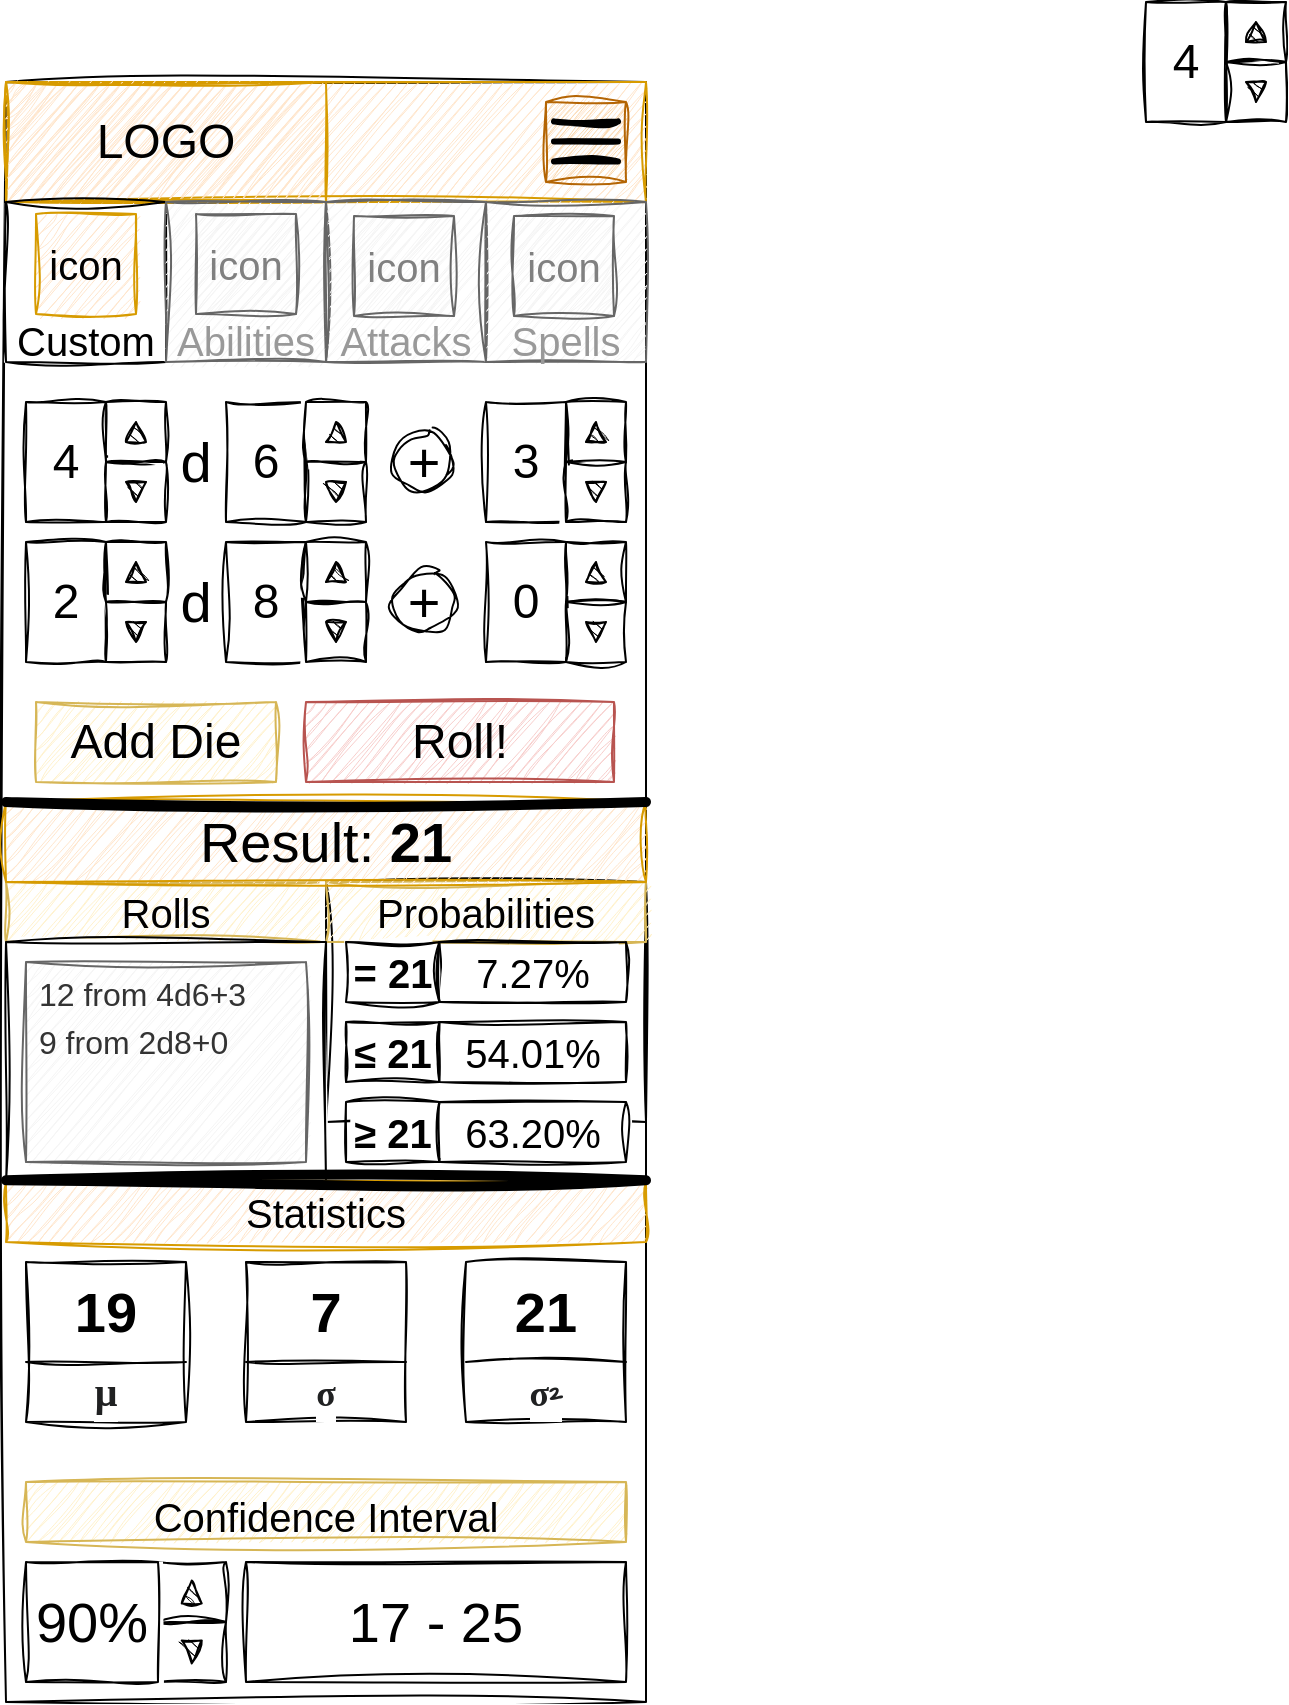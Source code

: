 <mxfile version="20.8.16" type="device"><diagram name="Page-1" id="6te7Jd0WPmfJ8k_mssp0"><mxGraphModel dx="1687" dy="993" grid="1" gridSize="10" guides="1" tooltips="1" connect="1" arrows="1" fold="1" page="1" pageScale="1" pageWidth="827" pageHeight="1169" math="0" shadow="0"><root><mxCell id="0"/><mxCell id="1" parent="0"/><mxCell id="0vOcaGRxpgTv2jnE3G31-1" value="" style="rounded=0;whiteSpace=wrap;html=1;sketch=1;curveFitting=1;jiggle=2;" vertex="1" parent="1"><mxGeometry x="160" y="80" width="320" height="810" as="geometry"/></mxCell><mxCell id="0vOcaGRxpgTv2jnE3G31-2" value="" style="rounded=0;whiteSpace=wrap;html=1;fillColor=#ffe6cc;strokeColor=#d79b00;sketch=1;curveFitting=1;jiggle=2;" vertex="1" parent="1"><mxGeometry x="160" y="80" width="320" height="60" as="geometry"/></mxCell><mxCell id="0vOcaGRxpgTv2jnE3G31-3" value="&lt;font style=&quot;font-size: 24px;&quot;&gt;LOGO&lt;/font&gt;" style="rounded=0;whiteSpace=wrap;html=1;fillColor=#ffe6cc;strokeColor=#d79b00;sketch=1;curveFitting=1;jiggle=2;" vertex="1" parent="1"><mxGeometry x="160" y="80" width="160" height="60" as="geometry"/></mxCell><mxCell id="0vOcaGRxpgTv2jnE3G31-11" value="&lt;span style=&quot;font-size: 20px;&quot;&gt;&lt;br&gt;&lt;br&gt;Custom&lt;/span&gt;" style="rounded=0;whiteSpace=wrap;html=1;fontSize=24;sketch=1;curveFitting=1;jiggle=2;" vertex="1" parent="1"><mxGeometry x="160" y="140" width="80" height="80" as="geometry"/></mxCell><mxCell id="0vOcaGRxpgTv2jnE3G31-15" value="&lt;font color=&quot;#999999&quot; style=&quot;font-size: 20px;&quot;&gt;&lt;br&gt;&lt;br&gt;Abilities&lt;/font&gt;" style="rounded=0;whiteSpace=wrap;html=1;fontSize=24;fillColor=#f5f5f5;fontColor=#333333;strokeColor=#666666;sketch=1;curveFitting=1;jiggle=2;" vertex="1" parent="1"><mxGeometry x="240" y="140" width="80" height="80" as="geometry"/></mxCell><mxCell id="0vOcaGRxpgTv2jnE3G31-18" value="&lt;font color=&quot;#999999&quot; style=&quot;font-size: 20px;&quot;&gt;&lt;br&gt;&lt;br&gt;Attacks&lt;/font&gt;" style="rounded=0;whiteSpace=wrap;html=1;fontSize=24;fillColor=#f5f5f5;fontColor=#333333;strokeColor=#666666;sketch=1;curveFitting=1;jiggle=2;" vertex="1" parent="1"><mxGeometry x="320" y="140" width="80" height="80" as="geometry"/></mxCell><mxCell id="0vOcaGRxpgTv2jnE3G31-19" value="&lt;font color=&quot;#999999&quot; style=&quot;font-size: 20px;&quot;&gt;&lt;br&gt;&lt;br&gt;Spells&lt;/font&gt;" style="rounded=0;whiteSpace=wrap;html=1;fontSize=24;fillColor=#f5f5f5;fontColor=#333333;strokeColor=#666666;sketch=1;curveFitting=1;jiggle=2;" vertex="1" parent="1"><mxGeometry x="400" y="140" width="80" height="80" as="geometry"/></mxCell><mxCell id="0vOcaGRxpgTv2jnE3G31-20" value="&lt;font color=&quot;#000000&quot;&gt;icon&lt;/font&gt;" style="rounded=0;whiteSpace=wrap;html=1;fontSize=20;strokeColor=#d79b00;fillColor=#ffe6cc;sketch=1;curveFitting=1;jiggle=2;" vertex="1" parent="1"><mxGeometry x="175" y="146" width="50" height="50" as="geometry"/></mxCell><mxCell id="0vOcaGRxpgTv2jnE3G31-21" value="&lt;font color=&quot;#808080&quot;&gt;icon&lt;/font&gt;" style="rounded=0;whiteSpace=wrap;html=1;fontSize=20;fontColor=#333333;fillColor=#f5f5f5;strokeColor=#666666;sketch=1;curveFitting=1;jiggle=2;" vertex="1" parent="1"><mxGeometry x="255" y="146" width="50" height="50" as="geometry"/></mxCell><mxCell id="0vOcaGRxpgTv2jnE3G31-22" value="&lt;font color=&quot;#808080&quot;&gt;icon&lt;/font&gt;" style="rounded=0;whiteSpace=wrap;html=1;fontSize=20;fontColor=#333333;fillColor=#f5f5f5;strokeColor=#666666;sketch=1;curveFitting=1;jiggle=2;" vertex="1" parent="1"><mxGeometry x="334" y="147" width="50" height="50" as="geometry"/></mxCell><mxCell id="0vOcaGRxpgTv2jnE3G31-23" value="&lt;font color=&quot;#808080&quot;&gt;icon&lt;/font&gt;" style="rounded=0;whiteSpace=wrap;html=1;fontSize=20;fontColor=#333333;fillColor=#f5f5f5;strokeColor=#666666;sketch=1;curveFitting=1;jiggle=2;" vertex="1" parent="1"><mxGeometry x="414" y="147" width="50" height="50" as="geometry"/></mxCell><mxCell id="0vOcaGRxpgTv2jnE3G31-9" value="" style="rounded=0;whiteSpace=wrap;html=1;fontSize=24;fillColor=#fad7ac;strokeColor=#b46504;sketch=1;curveFitting=1;jiggle=2;" vertex="1" parent="1"><mxGeometry x="430" y="90" width="40" height="40" as="geometry"/></mxCell><mxCell id="0vOcaGRxpgTv2jnE3G31-6" value="" style="endArrow=none;html=1;rounded=0;fontSize=24;strokeWidth=3;sketch=1;curveFitting=1;jiggle=2;" edge="1" parent="1"><mxGeometry width="50" height="50" relative="1" as="geometry"><mxPoint x="466" y="99.71" as="sourcePoint"/><mxPoint x="434" y="99.71" as="targetPoint"/></mxGeometry></mxCell><mxCell id="0vOcaGRxpgTv2jnE3G31-7" value="" style="endArrow=none;html=1;rounded=0;fontSize=24;strokeWidth=3;sketch=1;curveFitting=1;jiggle=2;" edge="1" parent="1"><mxGeometry width="50" height="50" relative="1" as="geometry"><mxPoint x="466" y="109.71" as="sourcePoint"/><mxPoint x="434" y="109.71" as="targetPoint"/></mxGeometry></mxCell><mxCell id="0vOcaGRxpgTv2jnE3G31-8" value="" style="endArrow=none;html=1;rounded=0;fontSize=24;strokeWidth=3;sketch=1;curveFitting=1;jiggle=2;" edge="1" parent="1"><mxGeometry width="50" height="50" relative="1" as="geometry"><mxPoint x="466" y="119.71" as="sourcePoint"/><mxPoint x="434" y="119.71" as="targetPoint"/></mxGeometry></mxCell><mxCell id="0vOcaGRxpgTv2jnE3G31-27" value="&lt;font style=&quot;font-size: 24px;&quot;&gt;4&lt;/font&gt;" style="rounded=0;whiteSpace=wrap;html=1;strokeColor=#000000;fontSize=20;fontColor=#000000;sketch=1;curveFitting=1;jiggle=2;" vertex="1" parent="1"><mxGeometry x="730" y="40" width="40" height="60" as="geometry"/></mxCell><mxCell id="0vOcaGRxpgTv2jnE3G31-32" value="" style="rounded=0;whiteSpace=wrap;html=1;strokeColor=#000000;fontSize=20;fontColor=#000000;sketch=1;curveFitting=1;jiggle=2;" vertex="1" parent="1"><mxGeometry x="770" y="70" width="30" height="30" as="geometry"/></mxCell><mxCell id="0vOcaGRxpgTv2jnE3G31-33" value="" style="rounded=0;whiteSpace=wrap;html=1;strokeColor=#000000;fontSize=20;fontColor=#000000;sketch=1;curveFitting=1;jiggle=2;" vertex="1" parent="1"><mxGeometry x="770" y="40" width="30" height="30" as="geometry"/></mxCell><mxCell id="0vOcaGRxpgTv2jnE3G31-34" value="" style="triangle;whiteSpace=wrap;html=1;strokeColor=#000000;fontSize=24;fontColor=#000000;rotation=-90;fillColor=#000000;rounded=0;sketch=1;curveFitting=1;jiggle=2;" vertex="1" parent="1"><mxGeometry x="780" y="50" width="10" height="10" as="geometry"/></mxCell><mxCell id="0vOcaGRxpgTv2jnE3G31-35" value="" style="triangle;whiteSpace=wrap;html=1;strokeColor=#000000;fontSize=24;fontColor=#000000;rotation=90;fillColor=#000000;rounded=0;sketch=1;curveFitting=1;jiggle=2;" vertex="1" parent="1"><mxGeometry x="780" y="80" width="10" height="10" as="geometry"/></mxCell><mxCell id="0vOcaGRxpgTv2jnE3G31-56" value="" style="group;rounded=0;sketch=1;curveFitting=1;jiggle=2;" vertex="1" connectable="0" parent="1"><mxGeometry x="170" y="240" width="70" height="60" as="geometry"/></mxCell><mxCell id="0vOcaGRxpgTv2jnE3G31-51" value="&lt;font style=&quot;font-size: 24px;&quot;&gt;4&lt;/font&gt;" style="rounded=0;whiteSpace=wrap;html=1;strokeColor=#000000;fontSize=20;fontColor=#000000;sketch=1;curveFitting=1;jiggle=2;" vertex="1" parent="0vOcaGRxpgTv2jnE3G31-56"><mxGeometry width="40" height="60" as="geometry"/></mxCell><mxCell id="0vOcaGRxpgTv2jnE3G31-52" value="" style="rounded=0;whiteSpace=wrap;html=1;strokeColor=#000000;fontSize=20;fontColor=#000000;sketch=1;curveFitting=1;jiggle=2;" vertex="1" parent="0vOcaGRxpgTv2jnE3G31-56"><mxGeometry x="40" y="30" width="30" height="30" as="geometry"/></mxCell><mxCell id="0vOcaGRxpgTv2jnE3G31-53" value="" style="rounded=0;whiteSpace=wrap;html=1;strokeColor=#000000;fontSize=20;fontColor=#000000;sketch=1;curveFitting=1;jiggle=2;" vertex="1" parent="0vOcaGRxpgTv2jnE3G31-56"><mxGeometry x="40" width="30" height="30" as="geometry"/></mxCell><mxCell id="0vOcaGRxpgTv2jnE3G31-54" value="" style="triangle;whiteSpace=wrap;html=1;strokeColor=#000000;fontSize=24;fontColor=#000000;rotation=-90;fillColor=#000000;rounded=0;sketch=1;curveFitting=1;jiggle=2;" vertex="1" parent="0vOcaGRxpgTv2jnE3G31-56"><mxGeometry x="50" y="10" width="10" height="10" as="geometry"/></mxCell><mxCell id="0vOcaGRxpgTv2jnE3G31-55" value="" style="triangle;whiteSpace=wrap;html=1;strokeColor=#000000;fontSize=24;fontColor=#000000;rotation=90;fillColor=#000000;rounded=0;sketch=1;curveFitting=1;jiggle=2;" vertex="1" parent="0vOcaGRxpgTv2jnE3G31-56"><mxGeometry x="50" y="40" width="10" height="10" as="geometry"/></mxCell><mxCell id="0vOcaGRxpgTv2jnE3G31-57" value="" style="group;rounded=0;sketch=1;curveFitting=1;jiggle=2;" vertex="1" connectable="0" parent="1"><mxGeometry x="270" y="240" width="70" height="60" as="geometry"/></mxCell><mxCell id="0vOcaGRxpgTv2jnE3G31-58" value="&lt;font style=&quot;font-size: 24px;&quot;&gt;6&lt;/font&gt;" style="rounded=0;whiteSpace=wrap;html=1;strokeColor=#000000;fontSize=20;fontColor=#000000;sketch=1;curveFitting=1;jiggle=2;" vertex="1" parent="0vOcaGRxpgTv2jnE3G31-57"><mxGeometry width="40" height="60" as="geometry"/></mxCell><mxCell id="0vOcaGRxpgTv2jnE3G31-59" value="" style="rounded=0;whiteSpace=wrap;html=1;strokeColor=#000000;fontSize=20;fontColor=#000000;sketch=1;curveFitting=1;jiggle=2;" vertex="1" parent="0vOcaGRxpgTv2jnE3G31-57"><mxGeometry x="40" y="30" width="30" height="30" as="geometry"/></mxCell><mxCell id="0vOcaGRxpgTv2jnE3G31-60" value="" style="rounded=0;whiteSpace=wrap;html=1;strokeColor=#000000;fontSize=20;fontColor=#000000;sketch=1;curveFitting=1;jiggle=2;" vertex="1" parent="0vOcaGRxpgTv2jnE3G31-57"><mxGeometry x="40" width="30" height="30" as="geometry"/></mxCell><mxCell id="0vOcaGRxpgTv2jnE3G31-61" value="" style="triangle;whiteSpace=wrap;html=1;strokeColor=#000000;fontSize=24;fontColor=#000000;rotation=-90;fillColor=#000000;rounded=0;sketch=1;curveFitting=1;jiggle=2;" vertex="1" parent="0vOcaGRxpgTv2jnE3G31-57"><mxGeometry x="50" y="10" width="10" height="10" as="geometry"/></mxCell><mxCell id="0vOcaGRxpgTv2jnE3G31-62" value="" style="triangle;whiteSpace=wrap;html=1;strokeColor=#000000;fontSize=24;fontColor=#000000;rotation=90;fillColor=#000000;rounded=0;sketch=1;curveFitting=1;jiggle=2;" vertex="1" parent="0vOcaGRxpgTv2jnE3G31-57"><mxGeometry x="50" y="40" width="10" height="10" as="geometry"/></mxCell><mxCell id="0vOcaGRxpgTv2jnE3G31-63" value="&lt;font style=&quot;font-size: 28px;&quot;&gt;d&lt;/font&gt;" style="text;html=1;strokeColor=none;fillColor=none;align=center;verticalAlign=middle;whiteSpace=wrap;rounded=0;fontSize=24;fontColor=#000000;sketch=1;curveFitting=1;jiggle=2;" vertex="1" parent="1"><mxGeometry x="225" y="255" width="60" height="30" as="geometry"/></mxCell><mxCell id="0vOcaGRxpgTv2jnE3G31-64" value="" style="group;rounded=0;sketch=1;curveFitting=1;jiggle=2;" vertex="1" connectable="0" parent="1"><mxGeometry x="400" y="240" width="70" height="60" as="geometry"/></mxCell><mxCell id="0vOcaGRxpgTv2jnE3G31-65" value="&lt;font style=&quot;font-size: 24px;&quot;&gt;3&lt;/font&gt;" style="rounded=0;whiteSpace=wrap;html=1;strokeColor=#000000;fontSize=20;fontColor=#000000;sketch=1;curveFitting=1;jiggle=2;" vertex="1" parent="0vOcaGRxpgTv2jnE3G31-64"><mxGeometry width="40" height="60" as="geometry"/></mxCell><mxCell id="0vOcaGRxpgTv2jnE3G31-66" value="" style="rounded=0;whiteSpace=wrap;html=1;strokeColor=#000000;fontSize=20;fontColor=#000000;sketch=1;curveFitting=1;jiggle=2;" vertex="1" parent="0vOcaGRxpgTv2jnE3G31-64"><mxGeometry x="40" y="30" width="30" height="30" as="geometry"/></mxCell><mxCell id="0vOcaGRxpgTv2jnE3G31-67" value="" style="rounded=0;whiteSpace=wrap;html=1;strokeColor=#000000;fontSize=20;fontColor=#000000;sketch=1;curveFitting=1;jiggle=2;" vertex="1" parent="0vOcaGRxpgTv2jnE3G31-64"><mxGeometry x="40" width="30" height="30" as="geometry"/></mxCell><mxCell id="0vOcaGRxpgTv2jnE3G31-68" value="" style="triangle;whiteSpace=wrap;html=1;strokeColor=#000000;fontSize=24;fontColor=#000000;rotation=-90;fillColor=#000000;rounded=0;sketch=1;curveFitting=1;jiggle=2;" vertex="1" parent="0vOcaGRxpgTv2jnE3G31-64"><mxGeometry x="50" y="10" width="10" height="10" as="geometry"/></mxCell><mxCell id="0vOcaGRxpgTv2jnE3G31-69" value="" style="triangle;whiteSpace=wrap;html=1;strokeColor=#000000;fontSize=24;fontColor=#000000;rotation=90;fillColor=#000000;rounded=0;sketch=1;curveFitting=1;jiggle=2;" vertex="1" parent="0vOcaGRxpgTv2jnE3G31-64"><mxGeometry x="50" y="40" width="10" height="10" as="geometry"/></mxCell><mxCell id="0vOcaGRxpgTv2jnE3G31-70" value="+" style="ellipse;whiteSpace=wrap;html=1;fontSize=28;rounded=0;sketch=1;curveFitting=1;jiggle=2;" vertex="1" parent="1"><mxGeometry x="354" y="255" width="30" height="30" as="geometry"/></mxCell><mxCell id="0vOcaGRxpgTv2jnE3G31-74" value="" style="group;rounded=0;sketch=1;curveFitting=1;jiggle=2;" vertex="1" connectable="0" parent="1"><mxGeometry x="170" y="310" width="70" height="60" as="geometry"/></mxCell><mxCell id="0vOcaGRxpgTv2jnE3G31-75" value="&lt;font style=&quot;font-size: 24px;&quot;&gt;2&lt;/font&gt;" style="rounded=0;whiteSpace=wrap;html=1;strokeColor=#000000;fontSize=20;fontColor=#000000;sketch=1;curveFitting=1;jiggle=2;" vertex="1" parent="0vOcaGRxpgTv2jnE3G31-74"><mxGeometry width="40" height="60" as="geometry"/></mxCell><mxCell id="0vOcaGRxpgTv2jnE3G31-76" value="" style="rounded=0;whiteSpace=wrap;html=1;strokeColor=#000000;fontSize=20;fontColor=#000000;sketch=1;curveFitting=1;jiggle=2;" vertex="1" parent="0vOcaGRxpgTv2jnE3G31-74"><mxGeometry x="40" y="30" width="30" height="30" as="geometry"/></mxCell><mxCell id="0vOcaGRxpgTv2jnE3G31-77" value="" style="rounded=0;whiteSpace=wrap;html=1;strokeColor=#000000;fontSize=20;fontColor=#000000;sketch=1;curveFitting=1;jiggle=2;" vertex="1" parent="0vOcaGRxpgTv2jnE3G31-74"><mxGeometry x="40" width="30" height="30" as="geometry"/></mxCell><mxCell id="0vOcaGRxpgTv2jnE3G31-78" value="" style="triangle;whiteSpace=wrap;html=1;strokeColor=#000000;fontSize=24;fontColor=#000000;rotation=-90;fillColor=#000000;rounded=0;sketch=1;curveFitting=1;jiggle=2;" vertex="1" parent="0vOcaGRxpgTv2jnE3G31-74"><mxGeometry x="50" y="10" width="10" height="10" as="geometry"/></mxCell><mxCell id="0vOcaGRxpgTv2jnE3G31-79" value="" style="triangle;whiteSpace=wrap;html=1;strokeColor=#000000;fontSize=24;fontColor=#000000;rotation=90;fillColor=#000000;rounded=0;sketch=1;curveFitting=1;jiggle=2;" vertex="1" parent="0vOcaGRxpgTv2jnE3G31-74"><mxGeometry x="50" y="40" width="10" height="10" as="geometry"/></mxCell><mxCell id="0vOcaGRxpgTv2jnE3G31-80" value="" style="group;rounded=0;sketch=1;curveFitting=1;jiggle=2;" vertex="1" connectable="0" parent="1"><mxGeometry x="270" y="310" width="70" height="60" as="geometry"/></mxCell><mxCell id="0vOcaGRxpgTv2jnE3G31-81" value="&lt;font style=&quot;font-size: 24px;&quot;&gt;8&lt;/font&gt;" style="rounded=0;whiteSpace=wrap;html=1;strokeColor=#000000;fontSize=20;fontColor=#000000;sketch=1;curveFitting=1;jiggle=2;" vertex="1" parent="0vOcaGRxpgTv2jnE3G31-80"><mxGeometry width="40" height="60" as="geometry"/></mxCell><mxCell id="0vOcaGRxpgTv2jnE3G31-82" value="" style="rounded=0;whiteSpace=wrap;html=1;strokeColor=#000000;fontSize=20;fontColor=#000000;sketch=1;curveFitting=1;jiggle=2;" vertex="1" parent="0vOcaGRxpgTv2jnE3G31-80"><mxGeometry x="40" y="30" width="30" height="30" as="geometry"/></mxCell><mxCell id="0vOcaGRxpgTv2jnE3G31-83" value="" style="rounded=0;whiteSpace=wrap;html=1;strokeColor=#000000;fontSize=20;fontColor=#000000;sketch=1;curveFitting=1;jiggle=2;" vertex="1" parent="0vOcaGRxpgTv2jnE3G31-80"><mxGeometry x="40" width="30" height="30" as="geometry"/></mxCell><mxCell id="0vOcaGRxpgTv2jnE3G31-84" value="" style="triangle;whiteSpace=wrap;html=1;strokeColor=#000000;fontSize=24;fontColor=#000000;rotation=-90;fillColor=#000000;rounded=0;sketch=1;curveFitting=1;jiggle=2;" vertex="1" parent="0vOcaGRxpgTv2jnE3G31-80"><mxGeometry x="50" y="10" width="10" height="10" as="geometry"/></mxCell><mxCell id="0vOcaGRxpgTv2jnE3G31-85" value="" style="triangle;whiteSpace=wrap;html=1;strokeColor=#000000;fontSize=24;fontColor=#000000;rotation=90;fillColor=#000000;rounded=0;sketch=1;curveFitting=1;jiggle=2;" vertex="1" parent="0vOcaGRxpgTv2jnE3G31-80"><mxGeometry x="50" y="40" width="10" height="10" as="geometry"/></mxCell><mxCell id="0vOcaGRxpgTv2jnE3G31-86" value="&lt;font style=&quot;font-size: 28px;&quot;&gt;d&lt;/font&gt;" style="text;html=1;strokeColor=none;fillColor=none;align=center;verticalAlign=middle;whiteSpace=wrap;rounded=0;fontSize=24;fontColor=#000000;sketch=1;curveFitting=1;jiggle=2;" vertex="1" parent="1"><mxGeometry x="225" y="325" width="60" height="30" as="geometry"/></mxCell><mxCell id="0vOcaGRxpgTv2jnE3G31-87" value="" style="group;rounded=0;sketch=1;curveFitting=1;jiggle=2;" vertex="1" connectable="0" parent="1"><mxGeometry x="400" y="310" width="70" height="60" as="geometry"/></mxCell><mxCell id="0vOcaGRxpgTv2jnE3G31-88" value="&lt;font style=&quot;font-size: 24px;&quot;&gt;0&lt;/font&gt;" style="rounded=0;whiteSpace=wrap;html=1;strokeColor=#000000;fontSize=20;fontColor=#000000;sketch=1;curveFitting=1;jiggle=2;" vertex="1" parent="0vOcaGRxpgTv2jnE3G31-87"><mxGeometry width="40" height="60" as="geometry"/></mxCell><mxCell id="0vOcaGRxpgTv2jnE3G31-89" value="" style="rounded=0;whiteSpace=wrap;html=1;strokeColor=#000000;fontSize=20;fontColor=#000000;sketch=1;curveFitting=1;jiggle=2;" vertex="1" parent="0vOcaGRxpgTv2jnE3G31-87"><mxGeometry x="40" y="30" width="30" height="30" as="geometry"/></mxCell><mxCell id="0vOcaGRxpgTv2jnE3G31-90" value="" style="rounded=0;whiteSpace=wrap;html=1;strokeColor=#000000;fontSize=20;fontColor=#000000;sketch=1;curveFitting=1;jiggle=2;" vertex="1" parent="0vOcaGRxpgTv2jnE3G31-87"><mxGeometry x="40" width="30" height="30" as="geometry"/></mxCell><mxCell id="0vOcaGRxpgTv2jnE3G31-91" value="" style="triangle;whiteSpace=wrap;html=1;strokeColor=#000000;fontSize=24;fontColor=#000000;rotation=-90;fillColor=#000000;rounded=0;sketch=1;curveFitting=1;jiggle=2;" vertex="1" parent="0vOcaGRxpgTv2jnE3G31-87"><mxGeometry x="50" y="10" width="10" height="10" as="geometry"/></mxCell><mxCell id="0vOcaGRxpgTv2jnE3G31-92" value="" style="triangle;whiteSpace=wrap;html=1;strokeColor=#000000;fontSize=24;fontColor=#000000;rotation=90;fillColor=#000000;rounded=0;sketch=1;curveFitting=1;jiggle=2;" vertex="1" parent="0vOcaGRxpgTv2jnE3G31-87"><mxGeometry x="50" y="40" width="10" height="10" as="geometry"/></mxCell><mxCell id="0vOcaGRxpgTv2jnE3G31-93" value="+" style="ellipse;whiteSpace=wrap;html=1;fontSize=28;rounded=0;sketch=1;curveFitting=1;jiggle=2;" vertex="1" parent="1"><mxGeometry x="354" y="325" width="30" height="30" as="geometry"/></mxCell><mxCell id="0vOcaGRxpgTv2jnE3G31-94" value="&lt;font style=&quot;font-size: 24px;&quot;&gt;Add Die&lt;/font&gt;" style="rounded=0;whiteSpace=wrap;html=1;strokeColor=#d6b656;fontSize=16;fillColor=#fff2cc;sketch=1;curveFitting=1;jiggle=2;" vertex="1" parent="1"><mxGeometry x="175" y="390" width="120" height="40" as="geometry"/></mxCell><mxCell id="0vOcaGRxpgTv2jnE3G31-95" value="&lt;font style=&quot;font-size: 24px;&quot;&gt;Roll!&lt;/font&gt;" style="rounded=0;whiteSpace=wrap;html=1;strokeColor=#b85450;fontSize=16;fillColor=#f8cecc;sketch=1;curveFitting=1;jiggle=2;" vertex="1" parent="1"><mxGeometry x="310" y="390" width="154" height="40" as="geometry"/></mxCell><mxCell id="0vOcaGRxpgTv2jnE3G31-101" value="&lt;font style=&quot;font-size: 20px;&quot;&gt;Rolls&lt;/font&gt;" style="rounded=0;whiteSpace=wrap;html=1;strokeColor=#d6b656;fontSize=24;fillColor=#fff2cc;sketch=1;curveFitting=1;jiggle=2;" vertex="1" parent="1"><mxGeometry x="160" y="480" width="160" height="30" as="geometry"/></mxCell><mxCell id="0vOcaGRxpgTv2jnE3G31-104" value="" style="rounded=0;whiteSpace=wrap;html=1;fontSize=20;sketch=1;curveFitting=1;jiggle=2;" vertex="1" parent="1"><mxGeometry x="320" y="480" width="160" height="120" as="geometry"/></mxCell><mxCell id="0vOcaGRxpgTv2jnE3G31-106" value="&lt;font style=&quot;font-size: 20px;&quot;&gt;Probabilities&lt;/font&gt;" style="rounded=0;whiteSpace=wrap;html=1;strokeColor=#d6b656;fontSize=24;fillColor=#fff2cc;sketch=1;curveFitting=1;jiggle=2;" vertex="1" parent="1"><mxGeometry x="320" y="480" width="160" height="30" as="geometry"/></mxCell><mxCell id="0vOcaGRxpgTv2jnE3G31-109" value="" style="rounded=0;whiteSpace=wrap;html=1;fontSize=18;sketch=1;curveFitting=1;jiggle=2;" vertex="1" parent="1"><mxGeometry x="160" y="510" width="160" height="120" as="geometry"/></mxCell><mxCell id="0vOcaGRxpgTv2jnE3G31-103" value="&lt;font style=&quot;font-size: 16px;&quot;&gt;&amp;nbsp;12 from 4d6+3&lt;br&gt;&amp;nbsp;9 from 2d8+0&lt;br&gt;&lt;br&gt;&lt;br&gt;&lt;/font&gt;" style="rounded=0;whiteSpace=wrap;html=1;fontSize=20;align=left;fillColor=#f5f5f5;fontColor=#333333;strokeColor=#666666;sketch=1;curveFitting=1;jiggle=2;" vertex="1" parent="1"><mxGeometry x="170" y="520" width="140" height="100" as="geometry"/></mxCell><mxCell id="0vOcaGRxpgTv2jnE3G31-113" value="" style="group;rounded=0;sketch=1;curveFitting=1;jiggle=2;" vertex="1" connectable="0" parent="1"><mxGeometry x="330" y="510" width="140" height="30" as="geometry"/></mxCell><mxCell id="0vOcaGRxpgTv2jnE3G31-110" value="&lt;font style=&quot;font-size: 20px;&quot;&gt;&lt;b&gt;= 21&lt;/b&gt;&lt;/font&gt;" style="rounded=0;whiteSpace=wrap;html=1;fontSize=16;sketch=1;curveFitting=1;jiggle=2;" vertex="1" parent="0vOcaGRxpgTv2jnE3G31-113"><mxGeometry width="46.667" height="30" as="geometry"/></mxCell><mxCell id="0vOcaGRxpgTv2jnE3G31-111" value="&lt;font style=&quot;font-size: 20px;&quot;&gt;7.27%&lt;/font&gt;" style="rounded=0;whiteSpace=wrap;html=1;fontSize=20;sketch=1;curveFitting=1;jiggle=2;" vertex="1" parent="0vOcaGRxpgTv2jnE3G31-113"><mxGeometry x="46.667" width="93.333" height="30" as="geometry"/></mxCell><mxCell id="0vOcaGRxpgTv2jnE3G31-114" value="" style="group;rounded=0;sketch=1;curveFitting=1;jiggle=2;" vertex="1" connectable="0" parent="1"><mxGeometry x="330" y="550" width="140" height="30" as="geometry"/></mxCell><mxCell id="0vOcaGRxpgTv2jnE3G31-115" value="&lt;font style=&quot;font-size: 20px;&quot;&gt;&lt;b&gt;≤&amp;nbsp;21&lt;/b&gt;&lt;/font&gt;" style="rounded=0;whiteSpace=wrap;html=1;fontSize=16;sketch=1;curveFitting=1;jiggle=2;" vertex="1" parent="0vOcaGRxpgTv2jnE3G31-114"><mxGeometry width="46.667" height="30" as="geometry"/></mxCell><mxCell id="0vOcaGRxpgTv2jnE3G31-116" value="&lt;font style=&quot;font-size: 20px;&quot;&gt;54.01%&lt;/font&gt;" style="rounded=0;whiteSpace=wrap;html=1;fontSize=20;sketch=1;curveFitting=1;jiggle=2;" vertex="1" parent="0vOcaGRxpgTv2jnE3G31-114"><mxGeometry x="46.667" width="93.333" height="30" as="geometry"/></mxCell><mxCell id="0vOcaGRxpgTv2jnE3G31-118" value="" style="group;rounded=0;sketch=1;curveFitting=1;jiggle=2;" vertex="1" connectable="0" parent="1"><mxGeometry x="330" y="590" width="140" height="30" as="geometry"/></mxCell><mxCell id="0vOcaGRxpgTv2jnE3G31-119" value="&lt;font style=&quot;font-size: 20px;&quot;&gt;&lt;b&gt;≥&amp;nbsp;21&lt;/b&gt;&lt;/font&gt;" style="rounded=0;whiteSpace=wrap;html=1;fontSize=16;sketch=1;curveFitting=1;jiggle=2;" vertex="1" parent="0vOcaGRxpgTv2jnE3G31-118"><mxGeometry width="46.667" height="30" as="geometry"/></mxCell><mxCell id="0vOcaGRxpgTv2jnE3G31-120" value="&lt;font style=&quot;font-size: 20px;&quot;&gt;63.20%&lt;/font&gt;" style="rounded=0;whiteSpace=wrap;html=1;fontSize=20;sketch=1;curveFitting=1;jiggle=2;" vertex="1" parent="0vOcaGRxpgTv2jnE3G31-118"><mxGeometry x="46.667" width="93.333" height="30" as="geometry"/></mxCell><mxCell id="0vOcaGRxpgTv2jnE3G31-121" value="Statistics" style="rounded=0;whiteSpace=wrap;html=1;fontSize=20;fillColor=#ffe6cc;strokeColor=#d79b00;sketch=1;curveFitting=1;jiggle=2;" vertex="1" parent="1"><mxGeometry x="160" y="630" width="320" height="30" as="geometry"/></mxCell><mxCell id="0vOcaGRxpgTv2jnE3G31-122" value="" style="endArrow=none;html=1;rounded=0;strokeWidth=5;fontSize=28;fontColor=#000000;entryX=0;entryY=0;entryDx=0;entryDy=0;exitX=1;exitY=0;exitDx=0;exitDy=0;sketch=1;curveFitting=1;jiggle=2;" edge="1" parent="1"><mxGeometry width="50" height="50" relative="1" as="geometry"><mxPoint x="480" y="629.17" as="sourcePoint"/><mxPoint x="160" y="629.17" as="targetPoint"/></mxGeometry></mxCell><mxCell id="0vOcaGRxpgTv2jnE3G31-124" value="" style="rounded=0;whiteSpace=wrap;html=1;hachureGap=4;fontFamily=Architects Daughter;fontSource=https%3A%2F%2Ffonts.googleapis.com%2Fcss%3Ffamily%3DArchitects%2BDaughter;fontSize=20;sketch=1;curveFitting=1;jiggle=2;" vertex="1" parent="1"><mxGeometry x="170" y="670" width="80" height="80" as="geometry"/></mxCell><mxCell id="0vOcaGRxpgTv2jnE3G31-125" value="" style="rounded=0;whiteSpace=wrap;html=1;hachureGap=4;fontFamily=Architects Daughter;fontSource=https%3A%2F%2Ffonts.googleapis.com%2Fcss%3Ffamily%3DArchitects%2BDaughter;fontSize=20;sketch=1;curveFitting=1;jiggle=2;" vertex="1" parent="1"><mxGeometry x="390" y="670" width="80" height="80" as="geometry"/></mxCell><mxCell id="0vOcaGRxpgTv2jnE3G31-126" value="" style="rounded=0;whiteSpace=wrap;html=1;hachureGap=4;fontFamily=Architects Daughter;fontSource=https%3A%2F%2Ffonts.googleapis.com%2Fcss%3Ffamily%3DArchitects%2BDaughter;fontSize=20;sketch=1;curveFitting=1;jiggle=2;" vertex="1" parent="1"><mxGeometry x="280" y="670" width="80" height="80" as="geometry"/></mxCell><mxCell id="0vOcaGRxpgTv2jnE3G31-127" value="&lt;font style=&quot;font-size: 28px;&quot;&gt;&lt;b&gt;19&lt;/b&gt;&lt;/font&gt;" style="text;html=1;strokeColor=none;fillColor=none;align=center;verticalAlign=middle;whiteSpace=wrap;rounded=0;fontSize=20;fontColor=#000000;sketch=1;curveFitting=1;jiggle=2;" vertex="1" parent="1"><mxGeometry x="180" y="680" width="60" height="30" as="geometry"/></mxCell><mxCell id="0vOcaGRxpgTv2jnE3G31-128" value="&lt;font style=&quot;font-size: 28px;&quot;&gt;&lt;b&gt;7&lt;/b&gt;&lt;/font&gt;" style="text;html=1;strokeColor=none;fillColor=none;align=center;verticalAlign=middle;whiteSpace=wrap;rounded=0;fontSize=20;fontColor=#000000;sketch=1;curveFitting=1;jiggle=2;" vertex="1" parent="1"><mxGeometry x="290" y="680" width="60" height="30" as="geometry"/></mxCell><mxCell id="0vOcaGRxpgTv2jnE3G31-129" value="&lt;font style=&quot;font-size: 28px;&quot;&gt;&lt;b&gt;21&lt;/b&gt;&lt;/font&gt;" style="text;html=1;strokeColor=none;fillColor=none;align=center;verticalAlign=middle;whiteSpace=wrap;rounded=0;fontSize=20;fontColor=#000000;sketch=1;curveFitting=1;jiggle=2;" vertex="1" parent="1"><mxGeometry x="400" y="680" width="60" height="30" as="geometry"/></mxCell><mxCell id="0vOcaGRxpgTv2jnE3G31-132" value="" style="endArrow=none;html=1;rounded=0;hachureGap=4;fontFamily=Architects Daughter;fontSource=https%3A%2F%2Ffonts.googleapis.com%2Fcss%3Ffamily%3DArchitects%2BDaughter;fontSize=16;entryX=1;entryY=0.75;entryDx=0;entryDy=0;sketch=1;curveFitting=1;jiggle=2;" edge="1" parent="1"><mxGeometry width="50" height="50" relative="1" as="geometry"><mxPoint x="170" y="720" as="sourcePoint"/><mxPoint x="250" y="720" as="targetPoint"/></mxGeometry></mxCell><mxCell id="0vOcaGRxpgTv2jnE3G31-133" value="" style="endArrow=none;html=1;rounded=0;hachureGap=4;fontFamily=Architects Daughter;fontSource=https%3A%2F%2Ffonts.googleapis.com%2Fcss%3Ffamily%3DArchitects%2BDaughter;fontSize=16;entryX=1;entryY=0.75;entryDx=0;entryDy=0;sketch=1;curveFitting=1;jiggle=2;" edge="1" parent="1"><mxGeometry width="50" height="50" relative="1" as="geometry"><mxPoint x="280" y="720" as="sourcePoint"/><mxPoint x="360" y="720" as="targetPoint"/></mxGeometry></mxCell><mxCell id="0vOcaGRxpgTv2jnE3G31-134" value="" style="endArrow=none;html=1;rounded=0;hachureGap=4;fontFamily=Architects Daughter;fontSource=https%3A%2F%2Ffonts.googleapis.com%2Fcss%3Ffamily%3DArchitects%2BDaughter;fontSize=16;entryX=1;entryY=0.75;entryDx=0;entryDy=0;sketch=1;curveFitting=1;jiggle=2;" edge="1" parent="1"><mxGeometry width="50" height="50" relative="1" as="geometry"><mxPoint x="390" y="720" as="sourcePoint"/><mxPoint x="470" y="720" as="targetPoint"/></mxGeometry></mxCell><mxCell id="0vOcaGRxpgTv2jnE3G31-135" value="&lt;b style=&quot;color: rgb(32, 33, 34); text-align: start; background-color: rgb(255, 255, 255);&quot;&gt;&lt;font style=&quot;font-size: 20px;&quot;&gt;μ&lt;/font&gt;&lt;/b&gt;" style="text;html=1;strokeColor=none;fillColor=none;align=center;verticalAlign=middle;whiteSpace=wrap;rounded=0;fontSize=20;fontFamily=Architects Daughter;sketch=1;curveFitting=1;jiggle=2;" vertex="1" parent="1"><mxGeometry x="180" y="720" width="60" height="30" as="geometry"/></mxCell><mxCell id="0vOcaGRxpgTv2jnE3G31-137" value="&lt;b style=&quot;border-color: var(--border-color); color: rgb(32, 33, 34); text-align: start; background-color: rgb(255, 255, 255);&quot;&gt;&lt;font style=&quot;font-size: 18px;&quot;&gt;σ²&lt;/font&gt;&lt;/b&gt;" style="text;html=1;strokeColor=none;fillColor=none;align=center;verticalAlign=middle;whiteSpace=wrap;rounded=0;fontSize=20;fontFamily=Architects Daughter;sketch=1;curveFitting=1;jiggle=2;" vertex="1" parent="1"><mxGeometry x="400" y="720" width="60" height="30" as="geometry"/></mxCell><mxCell id="0vOcaGRxpgTv2jnE3G31-138" value="&lt;b style=&quot;color: rgb(32, 33, 34); text-align: start; background-color: rgb(255, 255, 255);&quot;&gt;&lt;font style=&quot;font-size: 18px;&quot;&gt;σ&lt;/font&gt;&lt;/b&gt;" style="text;html=1;strokeColor=none;fillColor=none;align=center;verticalAlign=middle;whiteSpace=wrap;rounded=0;fontSize=20;fontFamily=Architects Daughter;sketch=1;curveFitting=1;jiggle=2;" vertex="1" parent="1"><mxGeometry x="290" y="720" width="60" height="30" as="geometry"/></mxCell><mxCell id="0vOcaGRxpgTv2jnE3G31-148" value="" style="group;sketch=1;curveFitting=1;jiggle=2;" vertex="1" connectable="0" parent="1"><mxGeometry x="170" y="820" width="100" height="60" as="geometry"/></mxCell><mxCell id="0vOcaGRxpgTv2jnE3G31-142" value="" style="rounded=0;whiteSpace=wrap;html=1;strokeColor=#000000;fontSize=20;fontColor=#000000;sketch=1;curveFitting=1;jiggle=2;" vertex="1" parent="0vOcaGRxpgTv2jnE3G31-148"><mxGeometry x="65.714" y="30" width="34.286" height="30" as="geometry"/></mxCell><mxCell id="0vOcaGRxpgTv2jnE3G31-143" value="" style="rounded=0;whiteSpace=wrap;html=1;strokeColor=#000000;fontSize=20;fontColor=#000000;sketch=1;curveFitting=1;jiggle=2;" vertex="1" parent="0vOcaGRxpgTv2jnE3G31-148"><mxGeometry x="65.714" width="34.286" height="30" as="geometry"/></mxCell><mxCell id="0vOcaGRxpgTv2jnE3G31-144" value="" style="triangle;whiteSpace=wrap;html=1;strokeColor=#000000;fontSize=24;fontColor=#000000;rotation=-90;fillColor=#000000;rounded=0;sketch=1;curveFitting=1;jiggle=2;" vertex="1" parent="0vOcaGRxpgTv2jnE3G31-148"><mxGeometry x="77.143" y="10" width="11.429" height="10" as="geometry"/></mxCell><mxCell id="0vOcaGRxpgTv2jnE3G31-145" value="" style="triangle;whiteSpace=wrap;html=1;strokeColor=#000000;fontSize=24;fontColor=#000000;rotation=90;fillColor=#000000;rounded=0;sketch=1;curveFitting=1;jiggle=2;" vertex="1" parent="0vOcaGRxpgTv2jnE3G31-148"><mxGeometry x="77.143" y="40" width="11.429" height="10" as="geometry"/></mxCell><mxCell id="0vOcaGRxpgTv2jnE3G31-146" value="&lt;font face=&quot;Helvetica&quot; style=&quot;font-size: 28px;&quot;&gt;90%&lt;/font&gt;" style="rounded=0;whiteSpace=wrap;html=1;hachureGap=4;fontFamily=Architects Daughter;fontSource=https%3A%2F%2Ffonts.googleapis.com%2Fcss%3Ffamily%3DArchitects%2BDaughter;fontSize=18;sketch=1;curveFitting=1;jiggle=2;" vertex="1" parent="0vOcaGRxpgTv2jnE3G31-148"><mxGeometry width="66" height="60" as="geometry"/></mxCell><mxCell id="0vOcaGRxpgTv2jnE3G31-149" value="&lt;font data-font-src=&quot;https://fonts.googleapis.com/css?family=Architects+Daughter&quot; style=&quot;font-size: 20px;&quot;&gt;Confidence Interval&lt;/font&gt;" style="rounded=0;whiteSpace=wrap;html=1;hachureGap=4;fontFamily=Helvetica;fontSize=28;fillColor=#fff2cc;strokeColor=#d6b656;sketch=1;curveFitting=1;jiggle=2;" vertex="1" parent="1"><mxGeometry x="170" y="780" width="300" height="30" as="geometry"/></mxCell><mxCell id="0vOcaGRxpgTv2jnE3G31-154" value="17 - 25" style="rounded=0;whiteSpace=wrap;html=1;hachureGap=4;fontFamily=Helvetica;fontSize=28;sketch=1;curveFitting=1;jiggle=2;" vertex="1" parent="1"><mxGeometry x="280" y="820" width="190" height="60" as="geometry"/></mxCell><mxCell id="0vOcaGRxpgTv2jnE3G31-155" value="&lt;font style=&quot;font-size: 28px;&quot;&gt;Result: &lt;b&gt;21&lt;/b&gt;&lt;/font&gt;" style="rounded=0;whiteSpace=wrap;html=1;fontSize=20;fillColor=#ffe6cc;strokeColor=#d79b00;sketch=1;curveFitting=1;jiggle=2;" vertex="1" parent="1"><mxGeometry x="160" y="440" width="320" height="40" as="geometry"/></mxCell><mxCell id="0vOcaGRxpgTv2jnE3G31-107" value="" style="endArrow=none;html=1;rounded=0;strokeWidth=5;fontSize=28;fontColor=#000000;entryX=0;entryY=0;entryDx=0;entryDy=0;exitX=1;exitY=0;exitDx=0;exitDy=0;sketch=1;curveFitting=1;jiggle=2;" edge="1" parent="1" source="0vOcaGRxpgTv2jnE3G31-155" target="0vOcaGRxpgTv2jnE3G31-155"><mxGeometry width="50" height="50" relative="1" as="geometry"><mxPoint x="610" y="470" as="sourcePoint"/><mxPoint x="660" y="420" as="targetPoint"/></mxGeometry></mxCell></root></mxGraphModel></diagram></mxfile>